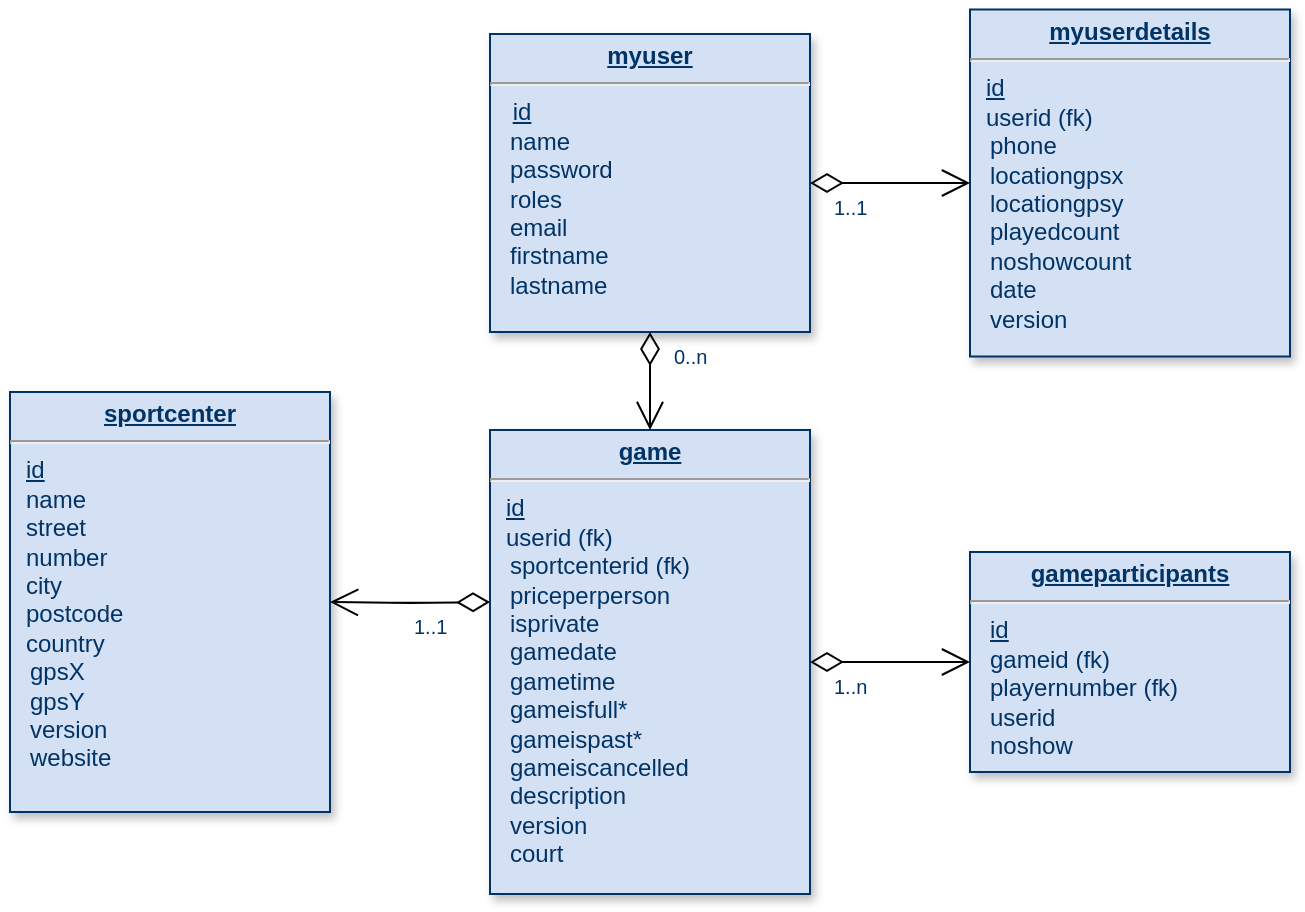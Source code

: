 <mxfile version="12.5.8" type="device"><diagram name="Page-1" id="efa7a0a1-bf9b-a30e-e6df-94a7791c09e9"><mxGraphModel dx="2248" dy="769" grid="1" gridSize="10" guides="1" tooltips="1" connect="1" arrows="1" fold="1" page="1" pageScale="1" pageWidth="826" pageHeight="1169" background="#ffffff" math="0" shadow="0"><root><mxCell id="0"/><mxCell id="1" parent="0"/><mxCell id="21" value="&lt;p style=&quot;margin: 0px ; margin-top: 4px ; text-align: center ; text-decoration: underline&quot;&gt;&lt;strong&gt;game&lt;/strong&gt;&lt;/p&gt;&lt;hr&gt;&lt;p style=&quot;margin: 0px ; margin-left: 8px&quot;&gt;&lt;u&gt;id&lt;/u&gt;&lt;br&gt;&lt;/p&gt;&lt;p style=&quot;margin: 0px ; margin-left: 8px&quot;&gt;userid (fk)&lt;br&gt;&lt;/p&gt;&lt;div&gt;&amp;nbsp;&amp;nbsp; sportcenterid (fk)&lt;br&gt;&lt;/div&gt;&lt;div&gt;&amp;nbsp;&amp;nbsp; priceperperson&lt;br&gt;&lt;/div&gt;&lt;div&gt;&amp;nbsp;&amp;nbsp; isprivate&lt;/div&gt;&lt;div&gt;&amp;nbsp;&amp;nbsp; gamedate&lt;/div&gt;&lt;div&gt;&amp;nbsp;&amp;nbsp; gametime&lt;/div&gt;&lt;div&gt;&amp;nbsp;&amp;nbsp; gameisfull*&lt;/div&gt;&lt;div&gt;&amp;nbsp;&amp;nbsp; gameispast*&lt;/div&gt;&lt;div&gt;&amp;nbsp;&amp;nbsp; gameiscancelled&lt;br&gt;&lt;/div&gt;&lt;div&gt;&amp;nbsp;&amp;nbsp; description&lt;/div&gt;&lt;div&gt;&amp;nbsp;&amp;nbsp; version&lt;/div&gt;&lt;div&gt;&amp;nbsp;&amp;nbsp; court&lt;br&gt;&lt;/div&gt;&lt;div&gt;&amp;nbsp;&amp;nbsp; &lt;br&gt;&lt;/div&gt;" style="verticalAlign=top;align=left;overflow=fill;fontSize=12;fontFamily=Helvetica;html=1;strokeColor=#003366;shadow=1;fillColor=#D4E1F5;fontColor=#003366" parent="1" vertex="1"><mxGeometry x="-521" y="218" width="160" height="232" as="geometry"/></mxCell><mxCell id="25" value="&lt;p style=&quot;margin: 0px ; margin-top: 4px ; text-align: center ; text-decoration: underline&quot;&gt;&lt;strong&gt;myuser&lt;br&gt;&lt;/strong&gt;&lt;/p&gt;&lt;hr&gt;&lt;p style=&quot;margin: 0px ; margin-left: 8px&quot;&gt;&lt;i&gt;&amp;nbsp;&lt;/i&gt;&lt;u&gt;id&lt;/u&gt;&lt;/p&gt;&lt;div&gt;&amp;nbsp;&amp;nbsp; name&lt;/div&gt;&lt;div&gt;&amp;nbsp;&amp;nbsp; password&lt;br&gt;&lt;/div&gt;&lt;div&gt;&amp;nbsp;&amp;nbsp; roles&lt;/div&gt;&lt;div&gt;&amp;nbsp;&amp;nbsp; email&lt;/div&gt;&lt;div&gt;&amp;nbsp;&amp;nbsp; firstname&lt;/div&gt;&lt;div&gt;&amp;nbsp;&amp;nbsp; lastname&lt;br&gt;&lt;/div&gt;" style="verticalAlign=top;align=left;overflow=fill;fontSize=12;fontFamily=Helvetica;html=1;strokeColor=#003366;shadow=1;fillColor=#D4E1F5;fontColor=#003366" parent="1" vertex="1"><mxGeometry x="-521" y="20" width="160" height="149" as="geometry"/></mxCell><mxCell id="90" value="" style="endArrow=open;endSize=12;startArrow=diamondThin;startSize=14;startFill=0;edgeStyle=orthogonalEdgeStyle" parent="1" source="25" target="21" edge="1"><mxGeometry x="19" y="368" as="geometry"><mxPoint x="19" y="368" as="sourcePoint"/><mxPoint x="179" y="368" as="targetPoint"/></mxGeometry></mxCell><mxCell id="91" value="0..n" style="resizable=0;align=left;verticalAlign=top;labelBackgroundColor=#ffffff;fontSize=10;strokeColor=#003366;shadow=1;fillColor=#D4E1F5;fontColor=#003366" parent="90" connectable="0" vertex="1"><mxGeometry x="-1" relative="1" as="geometry"><mxPoint x="10" as="offset"/></mxGeometry></mxCell><mxCell id="5kv9bRZpvXn6aNjhUUZ2-103" value="&lt;p style=&quot;margin: 0px ; margin-top: 4px ; text-align: center ; text-decoration: underline&quot;&gt;&lt;strong&gt;gameparticipants&lt;/strong&gt;&lt;/p&gt;&lt;hr&gt;&lt;div&gt;&amp;nbsp;&amp;nbsp; &lt;u&gt;id&lt;br&gt;&lt;/u&gt;&lt;/div&gt;&lt;div&gt;&amp;nbsp;&amp;nbsp; gameid (fk)&lt;u&gt;&lt;br&gt;&lt;/u&gt;&lt;/div&gt;&lt;div&gt;&amp;nbsp;&amp;nbsp; playernumber (fk)&lt;u&gt;&lt;br&gt;&lt;/u&gt;&lt;/div&gt;&lt;div&gt;&amp;nbsp;&amp;nbsp; userid&lt;/div&gt;&lt;div&gt;&amp;nbsp;&amp;nbsp; noshow&lt;br&gt;&lt;/div&gt;&lt;div&gt;&amp;nbsp;&amp;nbsp; &lt;br&gt;&lt;/div&gt;" style="verticalAlign=top;align=left;overflow=fill;fontSize=12;fontFamily=Helvetica;html=1;strokeColor=#003366;shadow=1;fillColor=#D4E1F5;fontColor=#003366" parent="1" vertex="1"><mxGeometry x="-281" y="279" width="160" height="110" as="geometry"/></mxCell><mxCell id="5kv9bRZpvXn6aNjhUUZ2-105" value="" style="endArrow=open;endSize=12;startArrow=diamondThin;startSize=14;startFill=0;edgeStyle=orthogonalEdgeStyle;entryX=0;entryY=0.5;entryDx=0;entryDy=0;exitX=1;exitY=0.5;exitDx=0;exitDy=0;" parent="1" source="21" target="5kv9bRZpvXn6aNjhUUZ2-103" edge="1"><mxGeometry x="29" y="378" as="geometry"><mxPoint x="-431" y="178" as="sourcePoint"/><mxPoint x="-431" y="228" as="targetPoint"/></mxGeometry></mxCell><mxCell id="5kv9bRZpvXn6aNjhUUZ2-106" value="1..n" style="resizable=0;align=left;verticalAlign=top;labelBackgroundColor=#ffffff;fontSize=10;strokeColor=#003366;shadow=1;fillColor=#D4E1F5;fontColor=#003366" parent="5kv9bRZpvXn6aNjhUUZ2-105" connectable="0" vertex="1"><mxGeometry x="-1" relative="1" as="geometry"><mxPoint x="10" as="offset"/></mxGeometry></mxCell><mxCell id="5kv9bRZpvXn6aNjhUUZ2-108" value="&lt;p style=&quot;margin: 0px ; margin-top: 4px ; text-align: center ; text-decoration: underline&quot;&gt;&lt;strong&gt;sportcenter&lt;/strong&gt;&lt;/p&gt;&lt;hr&gt;&lt;p style=&quot;margin: 0px ; margin-left: 8px&quot;&gt;&lt;u&gt;id&lt;/u&gt;&lt;/p&gt;&lt;p style=&quot;margin: 0px ; margin-left: 8px&quot;&gt;name&lt;/p&gt;&lt;p style=&quot;margin: 0px ; margin-left: 8px&quot;&gt;street&lt;/p&gt;&lt;p style=&quot;margin: 0px ; margin-left: 8px&quot;&gt;number&lt;br&gt;&lt;/p&gt;&lt;p style=&quot;margin: 0px ; margin-left: 8px&quot;&gt;city&lt;/p&gt;&lt;p style=&quot;margin: 0px ; margin-left: 8px&quot;&gt;postcode&lt;/p&gt;&lt;p style=&quot;margin: 0px ; margin-left: 8px&quot;&gt;country&lt;br&gt;&lt;/p&gt;&amp;nbsp;&amp;nbsp; gpsX&lt;div&gt;&amp;nbsp;&amp;nbsp; gpsY&lt;/div&gt;&lt;div&gt;&amp;nbsp;&amp;nbsp; version&lt;/div&gt;&lt;div&gt;&amp;nbsp;&amp;nbsp; website&lt;br&gt;&lt;/div&gt;&lt;div&gt;&amp;nbsp;&amp;nbsp; &lt;br&gt;&lt;/div&gt;&lt;div&gt;&amp;nbsp;&amp;nbsp; &lt;br&gt;&lt;/div&gt;" style="verticalAlign=top;align=left;overflow=fill;fontSize=12;fontFamily=Helvetica;html=1;strokeColor=#003366;shadow=1;fillColor=#D4E1F5;fontColor=#003366" parent="1" vertex="1"><mxGeometry x="-761" y="199" width="160" height="210" as="geometry"/></mxCell><mxCell id="5kv9bRZpvXn6aNjhUUZ2-109" value="&lt;p style=&quot;margin: 0px ; margin-top: 4px ; text-align: center ; text-decoration: underline&quot;&gt;&lt;strong&gt;myuserdetails&lt;/strong&gt;&lt;/p&gt;&lt;hr&gt;&lt;p style=&quot;margin: 0px ; margin-left: 8px&quot;&gt;&lt;u&gt;id&lt;br&gt;&lt;/u&gt;&lt;/p&gt;&lt;p style=&quot;margin: 0px ; margin-left: 8px&quot;&gt;userid (fk)&lt;br&gt;&lt;/p&gt;&amp;nbsp;&amp;nbsp; phone&lt;br&gt;&lt;div&gt;&amp;nbsp;&amp;nbsp; locationgpsx&lt;br&gt;&lt;/div&gt;&lt;div&gt;&amp;nbsp;&amp;nbsp; locationgpsy&lt;/div&gt;&lt;div&gt;&amp;nbsp;&amp;nbsp; playedcount&lt;/div&gt;&lt;div&gt;&amp;nbsp;&amp;nbsp; noshowcount&lt;/div&gt;&lt;div&gt;&amp;nbsp;&amp;nbsp; date&lt;/div&gt;&lt;div&gt;&amp;nbsp;&amp;nbsp; version&lt;br&gt;&lt;/div&gt;" style="verticalAlign=top;align=left;overflow=fill;fontSize=12;fontFamily=Helvetica;html=1;strokeColor=#003366;shadow=1;fillColor=#D4E1F5;fontColor=#003366" parent="1" vertex="1"><mxGeometry x="-281" y="7.75" width="160" height="173.5" as="geometry"/></mxCell><mxCell id="5kv9bRZpvXn6aNjhUUZ2-112" value="" style="endArrow=open;endSize=12;startArrow=diamondThin;startSize=14;startFill=0;edgeStyle=orthogonalEdgeStyle;exitX=1;exitY=0.5;exitDx=0;exitDy=0;entryX=0;entryY=0.5;entryDx=0;entryDy=0;" parent="1" source="25" target="5kv9bRZpvXn6aNjhUUZ2-109" edge="1"><mxGeometry x="29" y="378" as="geometry"><mxPoint x="-431" y="178" as="sourcePoint"/><mxPoint x="-431" y="228" as="targetPoint"/></mxGeometry></mxCell><mxCell id="5kv9bRZpvXn6aNjhUUZ2-113" value="1..1" style="resizable=0;align=left;verticalAlign=top;labelBackgroundColor=#ffffff;fontSize=10;strokeColor=#003366;shadow=1;fillColor=#D4E1F5;fontColor=#003366" parent="5kv9bRZpvXn6aNjhUUZ2-112" connectable="0" vertex="1"><mxGeometry x="-1" relative="1" as="geometry"><mxPoint x="10" as="offset"/></mxGeometry></mxCell><mxCell id="5kv9bRZpvXn6aNjhUUZ2-116" value="" style="endArrow=open;endSize=12;startArrow=diamondThin;startSize=14;startFill=0;edgeStyle=orthogonalEdgeStyle;entryX=1;entryY=0.5;entryDx=0;entryDy=0;" parent="1" target="5kv9bRZpvXn6aNjhUUZ2-108" edge="1"><mxGeometry x="-180" y="364" as="geometry"><mxPoint x="-521" y="304" as="sourcePoint"/><mxPoint x="-490" y="290" as="targetPoint"/></mxGeometry></mxCell><mxCell id="5kv9bRZpvXn6aNjhUUZ2-117" value="1..1" style="resizable=0;align=left;verticalAlign=top;labelBackgroundColor=#ffffff;fontSize=10;strokeColor=#003366;shadow=1;fillColor=#D4E1F5;fontColor=#003366" parent="5kv9bRZpvXn6aNjhUUZ2-116" connectable="0" vertex="1"><mxGeometry x="-1" relative="1" as="geometry"><mxPoint x="-40" as="offset"/></mxGeometry></mxCell></root></mxGraphModel></diagram></mxfile>